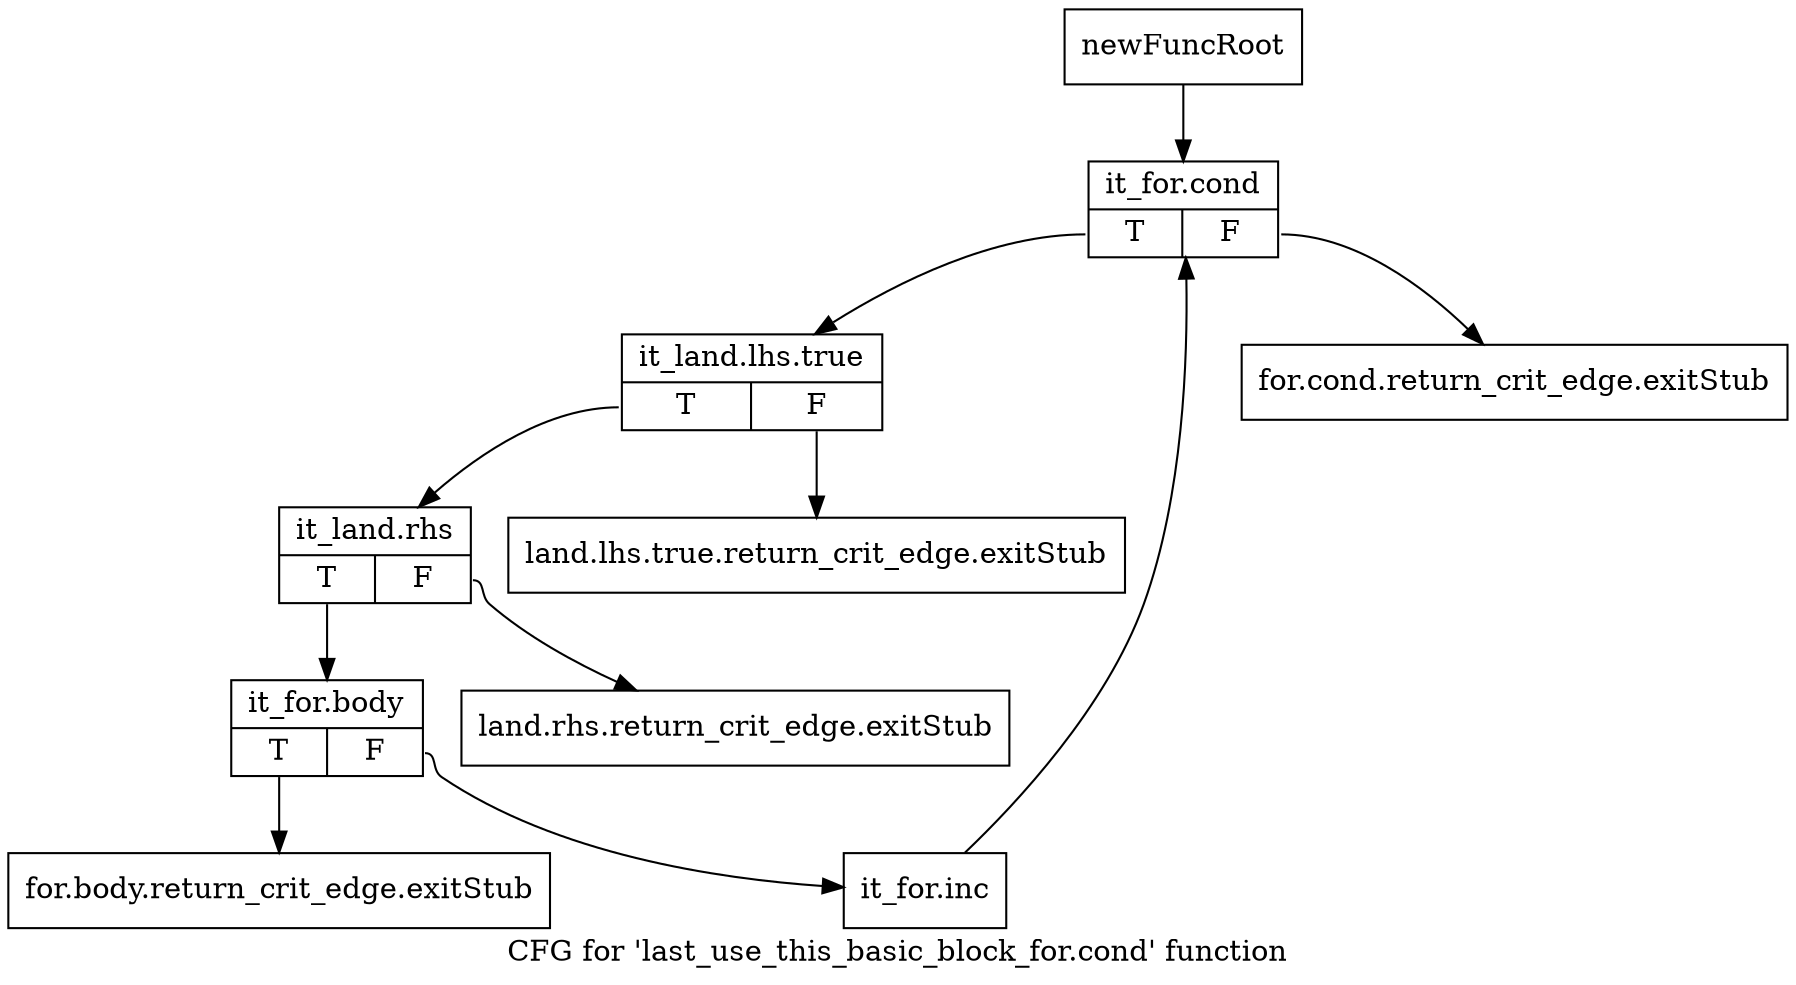 digraph "CFG for 'last_use_this_basic_block_for.cond' function" {
	label="CFG for 'last_use_this_basic_block_for.cond' function";

	Node0xb690180 [shape=record,label="{newFuncRoot}"];
	Node0xb690180 -> Node0xb690310;
	Node0xb6901d0 [shape=record,label="{for.cond.return_crit_edge.exitStub}"];
	Node0xb690220 [shape=record,label="{land.lhs.true.return_crit_edge.exitStub}"];
	Node0xb690270 [shape=record,label="{land.rhs.return_crit_edge.exitStub}"];
	Node0xb6902c0 [shape=record,label="{for.body.return_crit_edge.exitStub}"];
	Node0xb690310 [shape=record,label="{it_for.cond|{<s0>T|<s1>F}}"];
	Node0xb690310:s0 -> Node0xb690360;
	Node0xb690310:s1 -> Node0xb6901d0;
	Node0xb690360 [shape=record,label="{it_land.lhs.true|{<s0>T|<s1>F}}"];
	Node0xb690360:s0 -> Node0xb6903b0;
	Node0xb690360:s1 -> Node0xb690220;
	Node0xb6903b0 [shape=record,label="{it_land.rhs|{<s0>T|<s1>F}}"];
	Node0xb6903b0:s0 -> Node0xb690400;
	Node0xb6903b0:s1 -> Node0xb690270;
	Node0xb690400 [shape=record,label="{it_for.body|{<s0>T|<s1>F}}"];
	Node0xb690400:s0 -> Node0xb6902c0;
	Node0xb690400:s1 -> Node0xb690450;
	Node0xb690450 [shape=record,label="{it_for.inc}"];
	Node0xb690450 -> Node0xb690310;
}
